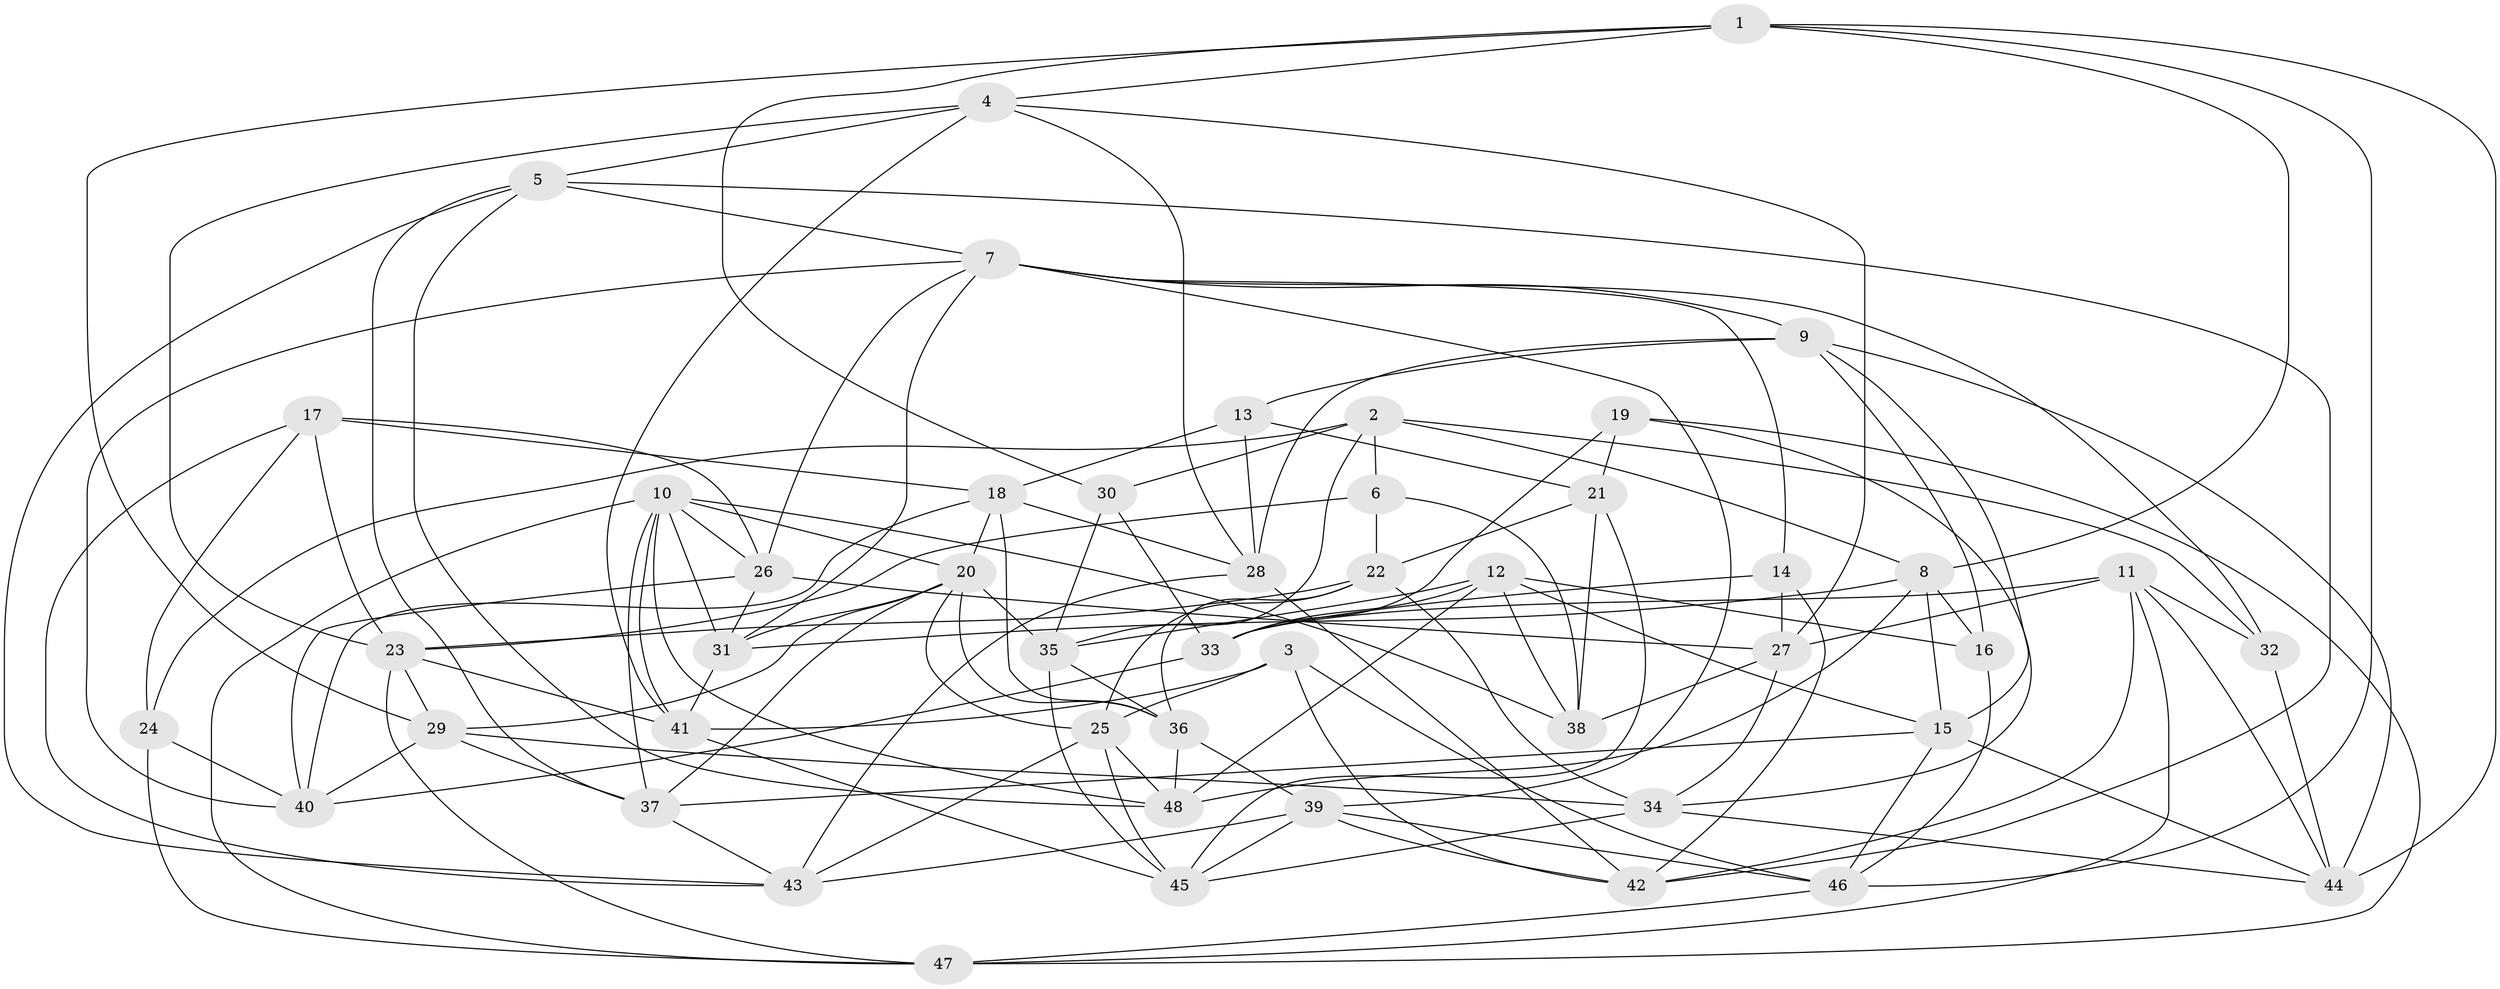 // original degree distribution, {4: 1.0}
// Generated by graph-tools (version 1.1) at 2025/50/03/09/25 03:50:51]
// undirected, 48 vertices, 137 edges
graph export_dot {
graph [start="1"]
  node [color=gray90,style=filled];
  1;
  2;
  3;
  4;
  5;
  6;
  7;
  8;
  9;
  10;
  11;
  12;
  13;
  14;
  15;
  16;
  17;
  18;
  19;
  20;
  21;
  22;
  23;
  24;
  25;
  26;
  27;
  28;
  29;
  30;
  31;
  32;
  33;
  34;
  35;
  36;
  37;
  38;
  39;
  40;
  41;
  42;
  43;
  44;
  45;
  46;
  47;
  48;
  1 -- 4 [weight=1.0];
  1 -- 8 [weight=1.0];
  1 -- 29 [weight=1.0];
  1 -- 30 [weight=1.0];
  1 -- 44 [weight=1.0];
  1 -- 46 [weight=1.0];
  2 -- 6 [weight=1.0];
  2 -- 8 [weight=1.0];
  2 -- 24 [weight=1.0];
  2 -- 30 [weight=1.0];
  2 -- 32 [weight=1.0];
  2 -- 35 [weight=1.0];
  3 -- 25 [weight=1.0];
  3 -- 41 [weight=1.0];
  3 -- 42 [weight=1.0];
  3 -- 46 [weight=1.0];
  4 -- 5 [weight=1.0];
  4 -- 23 [weight=1.0];
  4 -- 27 [weight=1.0];
  4 -- 28 [weight=1.0];
  4 -- 41 [weight=1.0];
  5 -- 7 [weight=1.0];
  5 -- 37 [weight=1.0];
  5 -- 42 [weight=1.0];
  5 -- 43 [weight=1.0];
  5 -- 48 [weight=1.0];
  6 -- 22 [weight=1.0];
  6 -- 23 [weight=1.0];
  6 -- 38 [weight=1.0];
  7 -- 9 [weight=1.0];
  7 -- 14 [weight=1.0];
  7 -- 26 [weight=1.0];
  7 -- 31 [weight=1.0];
  7 -- 32 [weight=1.0];
  7 -- 39 [weight=1.0];
  7 -- 40 [weight=1.0];
  8 -- 15 [weight=1.0];
  8 -- 16 [weight=1.0];
  8 -- 31 [weight=1.0];
  8 -- 48 [weight=1.0];
  9 -- 13 [weight=1.0];
  9 -- 15 [weight=1.0];
  9 -- 16 [weight=1.0];
  9 -- 28 [weight=1.0];
  9 -- 44 [weight=1.0];
  10 -- 20 [weight=1.0];
  10 -- 26 [weight=1.0];
  10 -- 31 [weight=1.0];
  10 -- 37 [weight=1.0];
  10 -- 38 [weight=1.0];
  10 -- 41 [weight=1.0];
  10 -- 47 [weight=1.0];
  10 -- 48 [weight=1.0];
  11 -- 27 [weight=1.0];
  11 -- 32 [weight=1.0];
  11 -- 33 [weight=1.0];
  11 -- 42 [weight=1.0];
  11 -- 44 [weight=1.0];
  11 -- 47 [weight=1.0];
  12 -- 15 [weight=1.0];
  12 -- 16 [weight=1.0];
  12 -- 33 [weight=1.0];
  12 -- 35 [weight=1.0];
  12 -- 38 [weight=1.0];
  12 -- 48 [weight=1.0];
  13 -- 18 [weight=1.0];
  13 -- 21 [weight=1.0];
  13 -- 28 [weight=1.0];
  14 -- 27 [weight=1.0];
  14 -- 33 [weight=1.0];
  14 -- 42 [weight=1.0];
  15 -- 37 [weight=1.0];
  15 -- 44 [weight=1.0];
  15 -- 46 [weight=1.0];
  16 -- 46 [weight=1.0];
  17 -- 18 [weight=1.0];
  17 -- 23 [weight=2.0];
  17 -- 24 [weight=1.0];
  17 -- 26 [weight=1.0];
  17 -- 43 [weight=1.0];
  18 -- 20 [weight=1.0];
  18 -- 28 [weight=1.0];
  18 -- 36 [weight=1.0];
  18 -- 40 [weight=1.0];
  19 -- 21 [weight=1.0];
  19 -- 33 [weight=1.0];
  19 -- 34 [weight=1.0];
  19 -- 47 [weight=1.0];
  20 -- 25 [weight=1.0];
  20 -- 29 [weight=1.0];
  20 -- 31 [weight=1.0];
  20 -- 35 [weight=1.0];
  20 -- 36 [weight=1.0];
  20 -- 37 [weight=1.0];
  21 -- 22 [weight=1.0];
  21 -- 38 [weight=2.0];
  21 -- 45 [weight=1.0];
  22 -- 23 [weight=1.0];
  22 -- 25 [weight=1.0];
  22 -- 34 [weight=1.0];
  22 -- 36 [weight=1.0];
  23 -- 29 [weight=1.0];
  23 -- 41 [weight=1.0];
  23 -- 47 [weight=1.0];
  24 -- 40 [weight=1.0];
  24 -- 47 [weight=1.0];
  25 -- 43 [weight=1.0];
  25 -- 45 [weight=1.0];
  25 -- 48 [weight=1.0];
  26 -- 27 [weight=1.0];
  26 -- 31 [weight=1.0];
  26 -- 40 [weight=1.0];
  27 -- 34 [weight=1.0];
  27 -- 38 [weight=1.0];
  28 -- 42 [weight=1.0];
  28 -- 43 [weight=1.0];
  29 -- 34 [weight=1.0];
  29 -- 37 [weight=1.0];
  29 -- 40 [weight=1.0];
  30 -- 33 [weight=1.0];
  30 -- 35 [weight=1.0];
  31 -- 41 [weight=1.0];
  32 -- 44 [weight=1.0];
  33 -- 40 [weight=1.0];
  34 -- 44 [weight=1.0];
  34 -- 45 [weight=1.0];
  35 -- 36 [weight=1.0];
  35 -- 45 [weight=1.0];
  36 -- 39 [weight=1.0];
  36 -- 48 [weight=1.0];
  37 -- 43 [weight=1.0];
  39 -- 42 [weight=1.0];
  39 -- 43 [weight=1.0];
  39 -- 45 [weight=1.0];
  39 -- 46 [weight=1.0];
  41 -- 45 [weight=1.0];
  46 -- 47 [weight=1.0];
}
